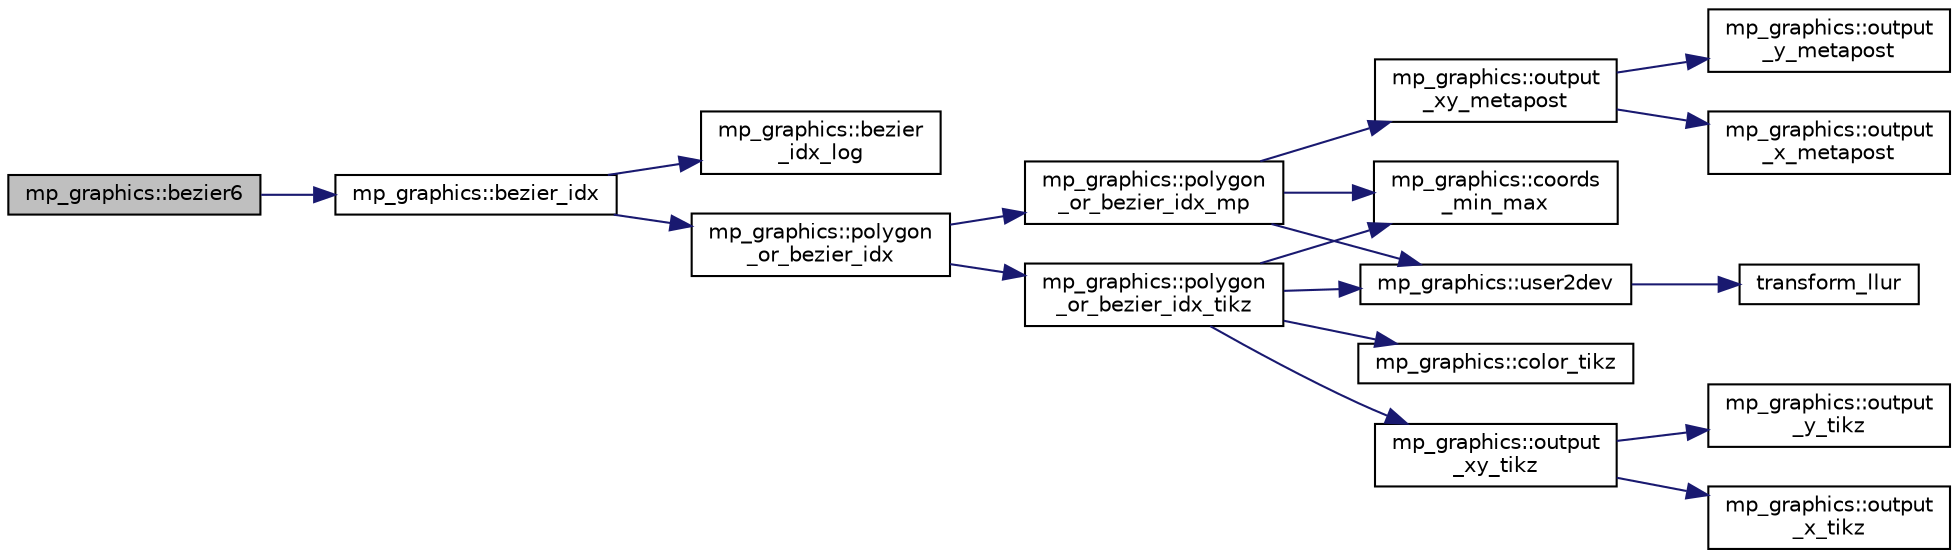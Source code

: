 digraph "mp_graphics::bezier6"
{
  edge [fontname="Helvetica",fontsize="10",labelfontname="Helvetica",labelfontsize="10"];
  node [fontname="Helvetica",fontsize="10",shape=record];
  rankdir="LR";
  Node601 [label="mp_graphics::bezier6",height=0.2,width=0.4,color="black", fillcolor="grey75", style="filled", fontcolor="black"];
  Node601 -> Node602 [color="midnightblue",fontsize="10",style="solid",fontname="Helvetica"];
  Node602 [label="mp_graphics::bezier_idx",height=0.2,width=0.4,color="black", fillcolor="white", style="filled",URL="$da/d2c/classmp__graphics.html#afb45b6b5298e90f25523210c68a69184"];
  Node602 -> Node603 [color="midnightblue",fontsize="10",style="solid",fontname="Helvetica"];
  Node603 [label="mp_graphics::bezier\l_idx_log",height=0.2,width=0.4,color="black", fillcolor="white", style="filled",URL="$da/d2c/classmp__graphics.html#a7f1683ce5b50f629b40e8116c8c866c1"];
  Node602 -> Node604 [color="midnightblue",fontsize="10",style="solid",fontname="Helvetica"];
  Node604 [label="mp_graphics::polygon\l_or_bezier_idx",height=0.2,width=0.4,color="black", fillcolor="white", style="filled",URL="$da/d2c/classmp__graphics.html#ac67f20507b7b4f592e9ed90aaa1f472a"];
  Node604 -> Node605 [color="midnightblue",fontsize="10",style="solid",fontname="Helvetica"];
  Node605 [label="mp_graphics::polygon\l_or_bezier_idx_mp",height=0.2,width=0.4,color="black", fillcolor="white", style="filled",URL="$da/d2c/classmp__graphics.html#ac1c736f6c02abd6df696eb949c3513ac"];
  Node605 -> Node606 [color="midnightblue",fontsize="10",style="solid",fontname="Helvetica"];
  Node606 [label="mp_graphics::coords\l_min_max",height=0.2,width=0.4,color="black", fillcolor="white", style="filled",URL="$da/d2c/classmp__graphics.html#afa0af74da2afd1d00b2eeb5e25b4f596"];
  Node605 -> Node607 [color="midnightblue",fontsize="10",style="solid",fontname="Helvetica"];
  Node607 [label="mp_graphics::user2dev",height=0.2,width=0.4,color="black", fillcolor="white", style="filled",URL="$da/d2c/classmp__graphics.html#af087f5f4b08c72f67f5e35cc312070fb"];
  Node607 -> Node608 [color="midnightblue",fontsize="10",style="solid",fontname="Helvetica"];
  Node608 [label="transform_llur",height=0.2,width=0.4,color="black", fillcolor="white", style="filled",URL="$d9/d29/draw_8_c.html#af38b139f64e19404b9a944c7188d4aff"];
  Node605 -> Node609 [color="midnightblue",fontsize="10",style="solid",fontname="Helvetica"];
  Node609 [label="mp_graphics::output\l_xy_metapost",height=0.2,width=0.4,color="black", fillcolor="white", style="filled",URL="$da/d2c/classmp__graphics.html#a564e7d2700489eed72ea865b3acc14db"];
  Node609 -> Node610 [color="midnightblue",fontsize="10",style="solid",fontname="Helvetica"];
  Node610 [label="mp_graphics::output\l_x_metapost",height=0.2,width=0.4,color="black", fillcolor="white", style="filled",URL="$da/d2c/classmp__graphics.html#aee38beb59e940946cbb575cde90b9cfe"];
  Node609 -> Node611 [color="midnightblue",fontsize="10",style="solid",fontname="Helvetica"];
  Node611 [label="mp_graphics::output\l_y_metapost",height=0.2,width=0.4,color="black", fillcolor="white", style="filled",URL="$da/d2c/classmp__graphics.html#a41c9d8463dc57fa97bb9a1e0577980b6"];
  Node604 -> Node612 [color="midnightblue",fontsize="10",style="solid",fontname="Helvetica"];
  Node612 [label="mp_graphics::polygon\l_or_bezier_idx_tikz",height=0.2,width=0.4,color="black", fillcolor="white", style="filled",URL="$da/d2c/classmp__graphics.html#ae266ecef91f4cd8a6fd4054b17354370"];
  Node612 -> Node613 [color="midnightblue",fontsize="10",style="solid",fontname="Helvetica"];
  Node613 [label="mp_graphics::color_tikz",height=0.2,width=0.4,color="black", fillcolor="white", style="filled",URL="$da/d2c/classmp__graphics.html#a55d0835caab08eaf3e409096bbb91d63"];
  Node612 -> Node606 [color="midnightblue",fontsize="10",style="solid",fontname="Helvetica"];
  Node612 -> Node607 [color="midnightblue",fontsize="10",style="solid",fontname="Helvetica"];
  Node612 -> Node614 [color="midnightblue",fontsize="10",style="solid",fontname="Helvetica"];
  Node614 [label="mp_graphics::output\l_xy_tikz",height=0.2,width=0.4,color="black", fillcolor="white", style="filled",URL="$da/d2c/classmp__graphics.html#a640800bc67fec9ed441b27c71461e9c6"];
  Node614 -> Node615 [color="midnightblue",fontsize="10",style="solid",fontname="Helvetica"];
  Node615 [label="mp_graphics::output\l_x_tikz",height=0.2,width=0.4,color="black", fillcolor="white", style="filled",URL="$da/d2c/classmp__graphics.html#a311d4fb1c32d1eb0faeee055bb8badee"];
  Node614 -> Node616 [color="midnightblue",fontsize="10",style="solid",fontname="Helvetica"];
  Node616 [label="mp_graphics::output\l_y_tikz",height=0.2,width=0.4,color="black", fillcolor="white", style="filled",URL="$da/d2c/classmp__graphics.html#a0d6bddb89b4c58c82aa124dd003dda08"];
}
